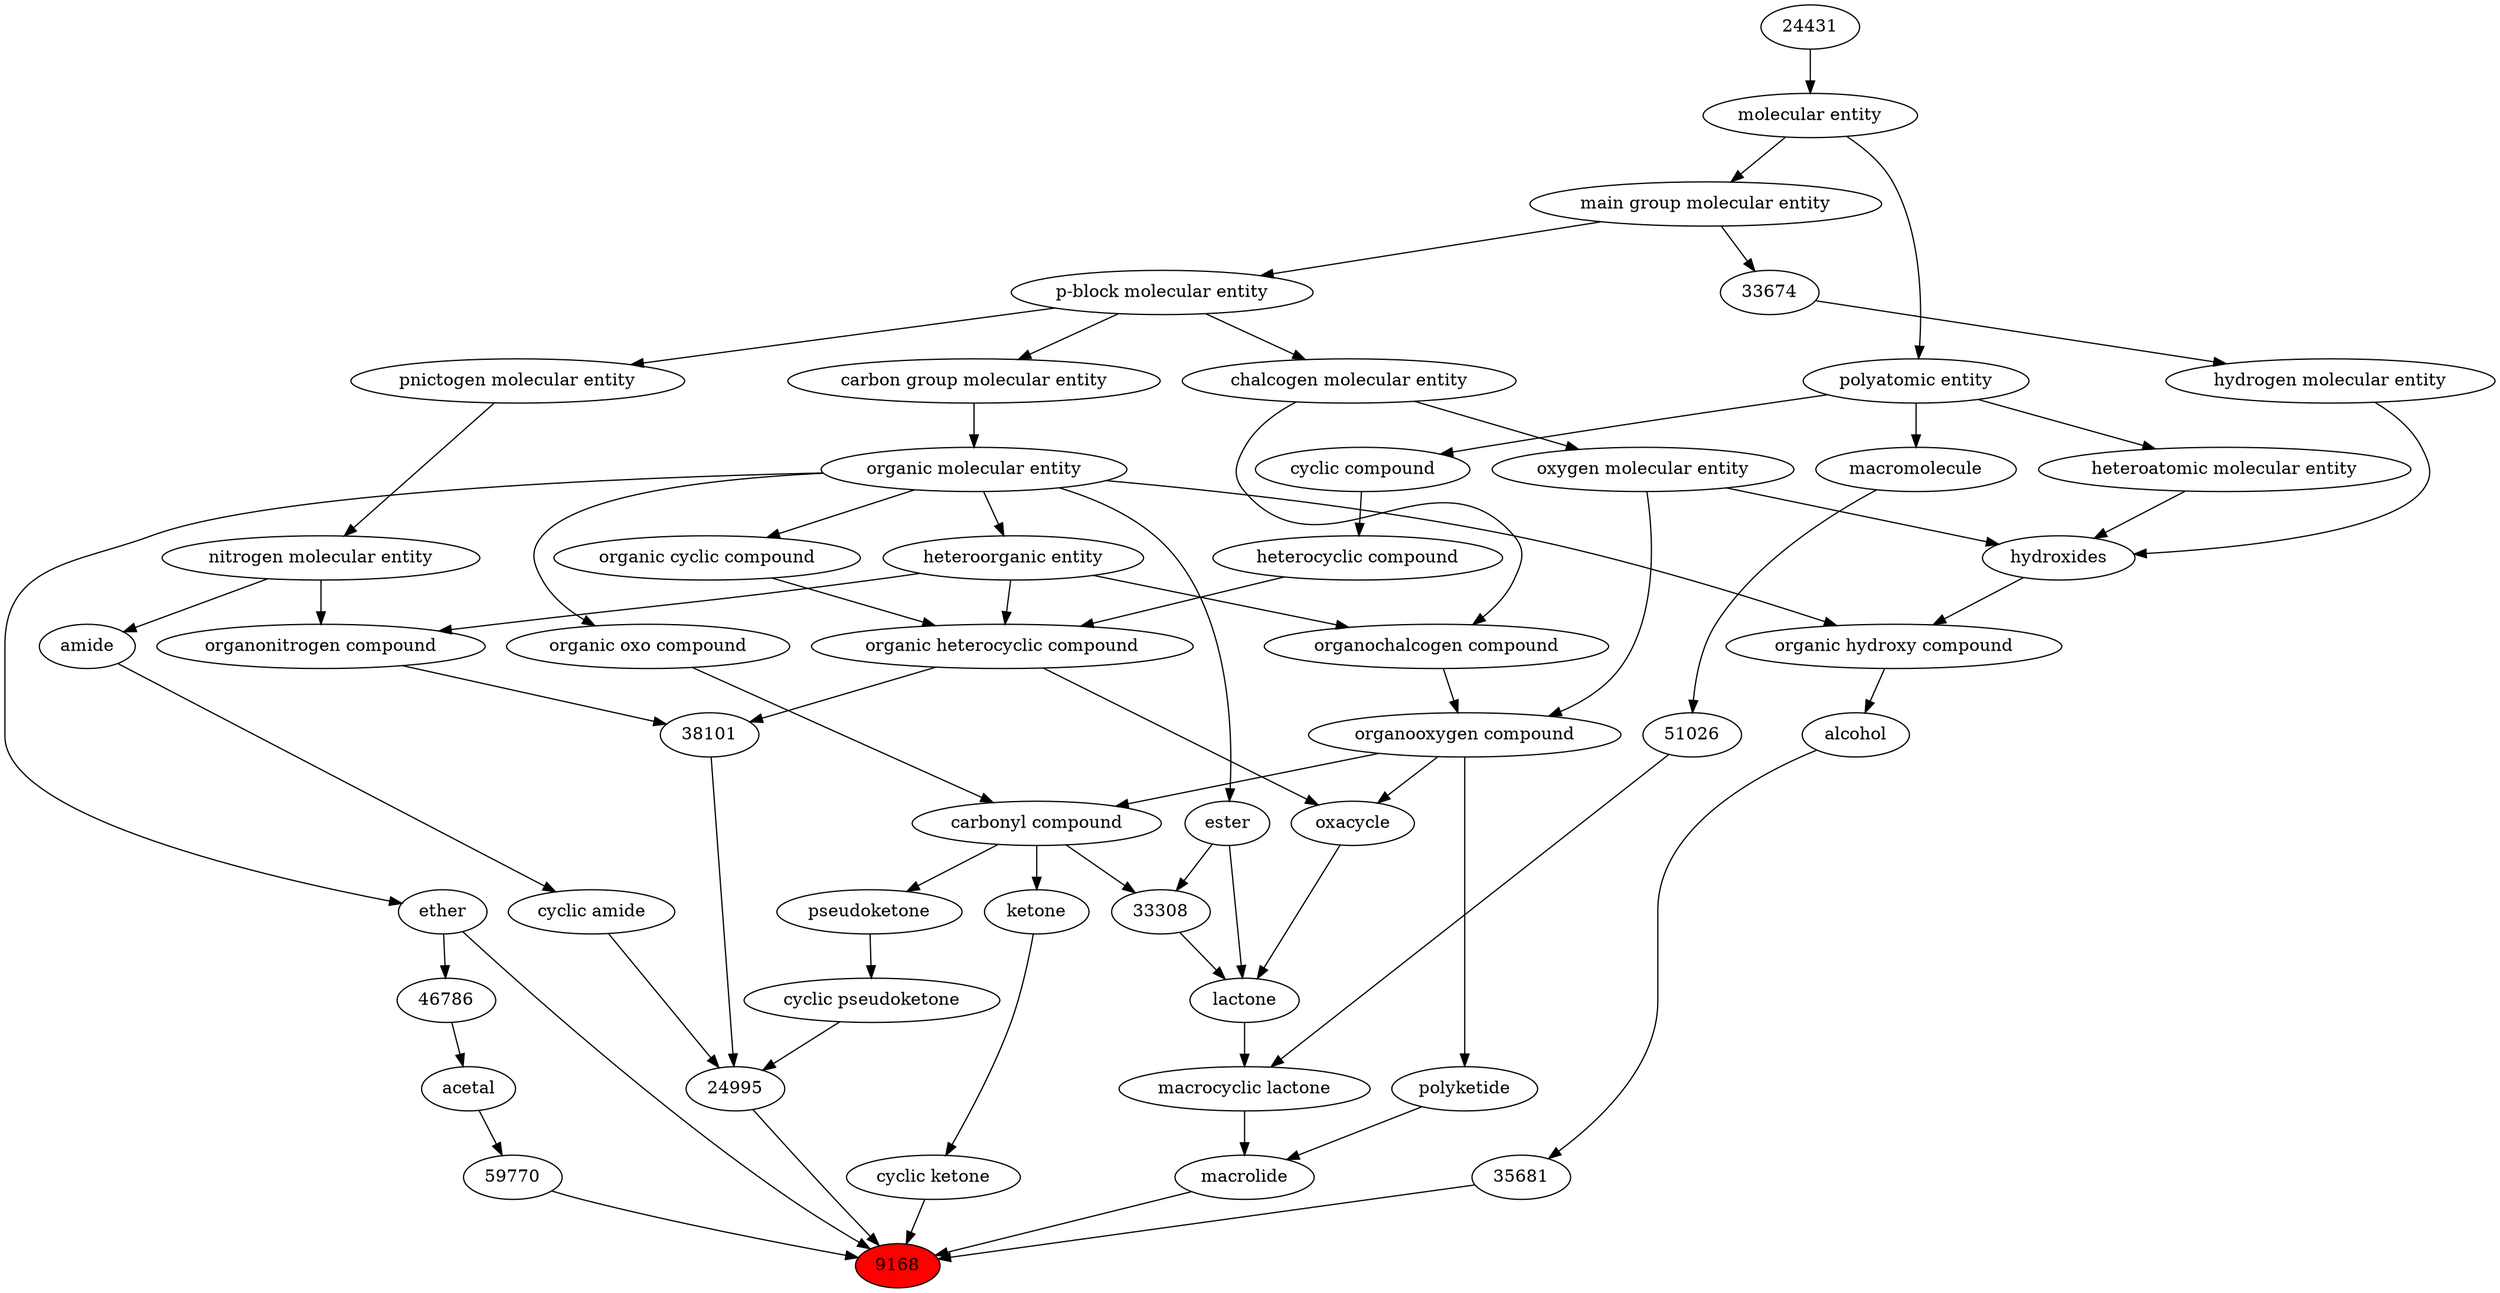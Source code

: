 digraph tree{ 
9168 [label="9168" fillcolor=red style=filled]
25106 -> 9168
59770 -> 9168
3992 -> 9168
25698 -> 9168
24995 -> 9168
35681 -> 9168
25106 [label="macrolide"]
26188 -> 25106
63944 -> 25106
59770 [label="59770"]
59769 -> 59770
3992 [label="cyclic ketone"]
17087 -> 3992
25698 [label="ether"]
50860 -> 25698
24995 [label="24995"]
36588 -> 24995
38101 -> 24995
23443 -> 24995
35681 [label="35681"]
30879 -> 35681
26188 [label="polyketide"]
36963 -> 26188
63944 [label="macrocyclic lactone"]
25000 -> 63944
51026 -> 63944
59769 [label="acetal"]
46786 -> 59769
17087 [label="ketone"]
36586 -> 17087
50860 [label="organic molecular entity"]
33582 -> 50860
36588 [label="cyclic pseudoketone"]
36585 -> 36588
38101 [label="38101"]
24532 -> 38101
35352 -> 38101
23443 [label="cyclic amide"]
32988 -> 23443
30879 [label="alcohol"]
33822 -> 30879
36963 [label="organooxygen compound"]
36962 -> 36963
25806 -> 36963
25000 [label="lactone"]
33308 -> 25000
35701 -> 25000
38104 -> 25000
51026 [label="51026"]
33839 -> 51026
46786 [label="46786"]
25698 -> 46786
36586 [label="carbonyl compound"]
36587 -> 36586
36963 -> 36586
33582 [label="carbon group molecular entity"]
33675 -> 33582
36585 [label="pseudoketone"]
36586 -> 36585
24532 [label="organic heterocyclic compound"]
33285 -> 24532
33832 -> 24532
5686 -> 24532
35352 [label="organonitrogen compound"]
51143 -> 35352
33285 -> 35352
32988 [label="amide"]
51143 -> 32988
33822 [label="organic hydroxy compound"]
24651 -> 33822
50860 -> 33822
36962 [label="organochalcogen compound"]
33285 -> 36962
33304 -> 36962
25806 [label="oxygen molecular entity"]
33304 -> 25806
33308 [label="33308"]
36586 -> 33308
35701 -> 33308
35701 [label="ester"]
50860 -> 35701
38104 [label="oxacycle"]
24532 -> 38104
36963 -> 38104
33839 [label="macromolecule"]
36357 -> 33839
36587 [label="organic oxo compound"]
50860 -> 36587
33675 [label="p-block molecular entity"]
33579 -> 33675
33285 [label="heteroorganic entity"]
50860 -> 33285
33832 [label="organic cyclic compound"]
50860 -> 33832
5686 [label="heterocyclic compound"]
33595 -> 5686
51143 [label="nitrogen molecular entity"]
33302 -> 51143
24651 [label="hydroxides"]
25806 -> 24651
33608 -> 24651
37577 -> 24651
33304 [label="chalcogen molecular entity"]
33675 -> 33304
36357 [label="polyatomic entity"]
23367 -> 36357
33579 [label="main group molecular entity"]
23367 -> 33579
33595 [label="cyclic compound"]
36357 -> 33595
33302 [label="pnictogen molecular entity"]
33675 -> 33302
33608 [label="hydrogen molecular entity"]
33674 -> 33608
37577 [label="heteroatomic molecular entity"]
36357 -> 37577
23367 [label="molecular entity"]
24431 -> 23367
33674 [label="33674"]
33579 -> 33674
24431 [label="24431"]
}